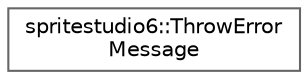 digraph "Graphical Class Hierarchy"
{
 // LATEX_PDF_SIZE
  bgcolor="transparent";
  edge [fontname=Helvetica,fontsize=10,labelfontname=Helvetica,labelfontsize=10];
  node [fontname=Helvetica,fontsize=10,shape=box,height=0.2,width=0.4];
  rankdir="LR";
  Node0 [id="Node000000",label="spritestudio6::ThrowError\lMessage",height=0.2,width=0.4,color="grey40", fillcolor="white", style="filled",URL="$structspritestudio6_1_1_throw_error_message.html",tooltip=" "];
}
